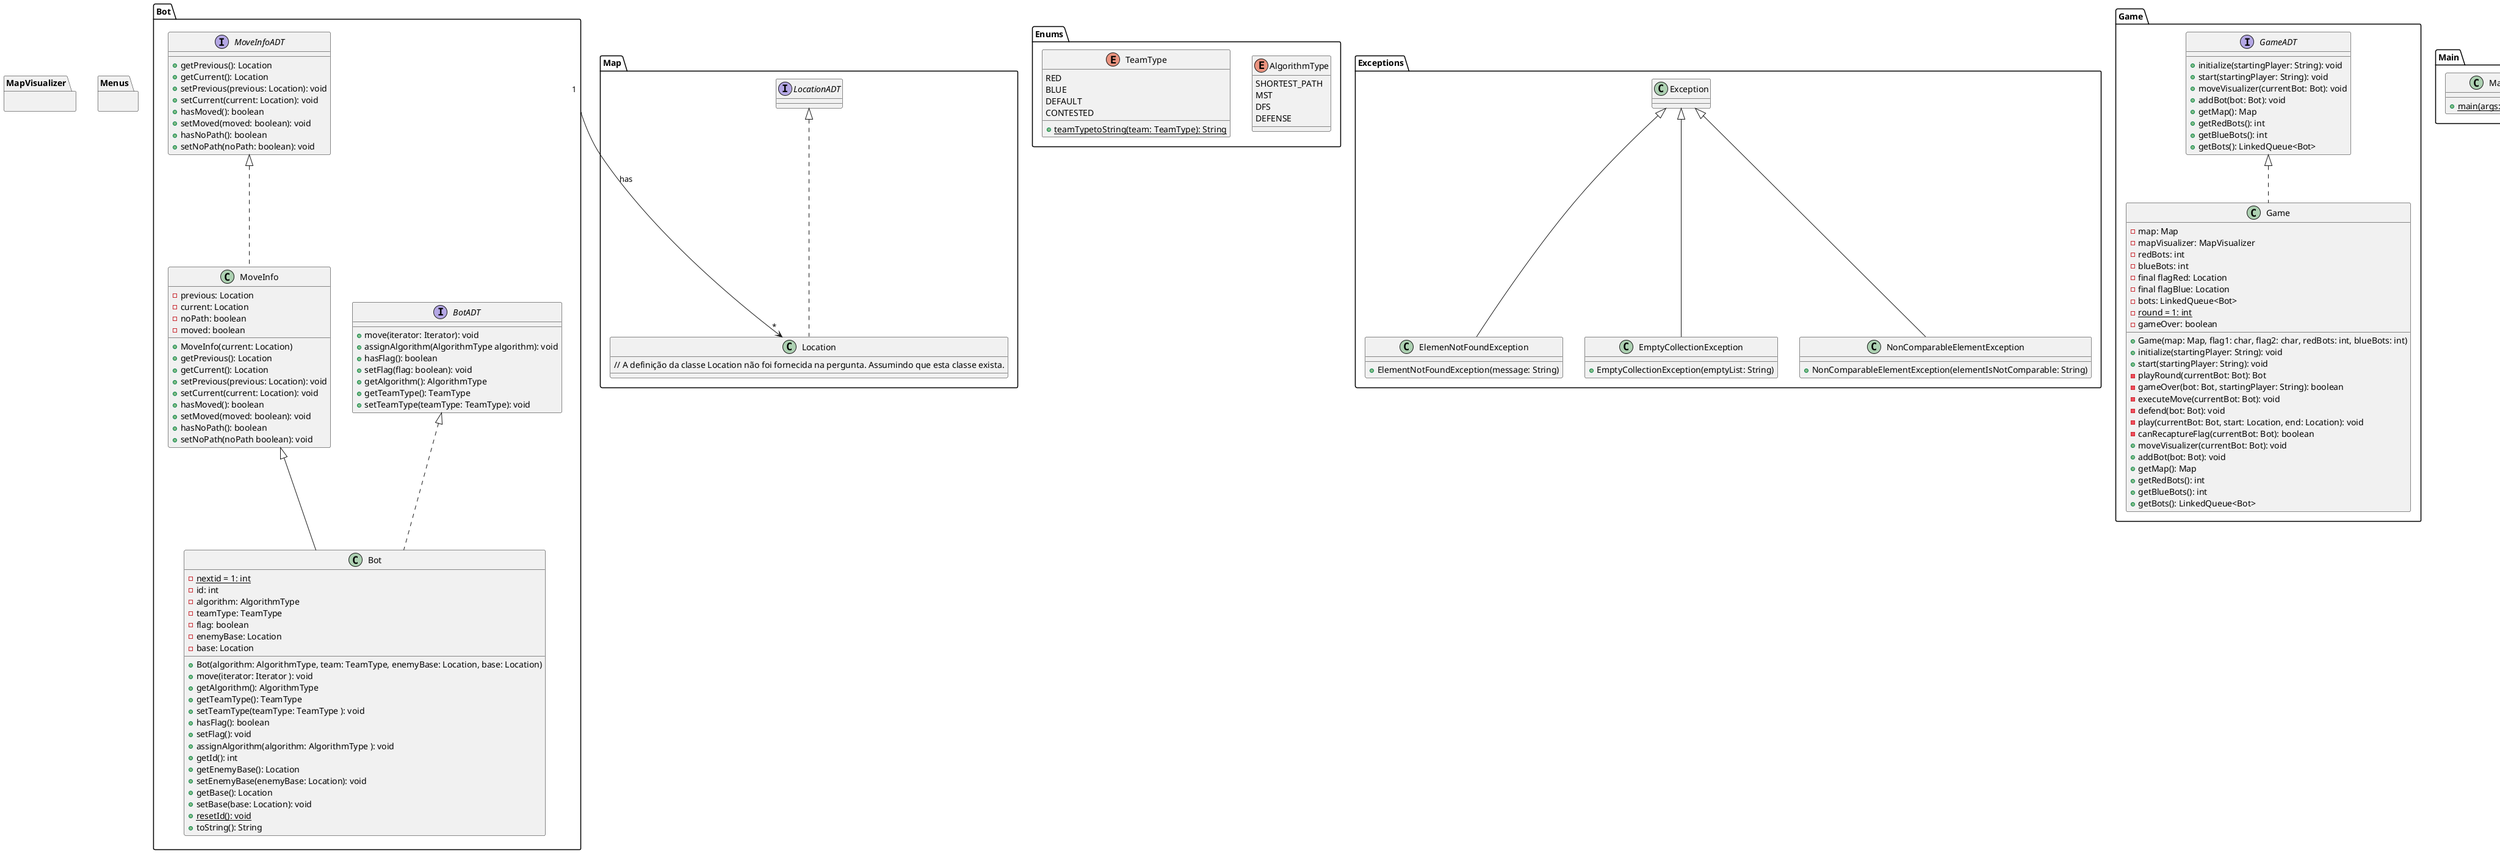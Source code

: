 @startuml
package Bot{

    interface BotADT{
        + move(iterator: Iterator): void
        + assignAlgorithm(AlgorithmType algorithm): void
        + hasFlag(): boolean
        + setFlag(flag: boolean): void
        + getAlgorithm(): AlgorithmType
        + getTeamType(): TeamType
        + setTeamType(teamType: TeamType): void
    }

    class Bot extends MoveInfo implements BotADT {
        - {static} nextid = 1: int
        - id: int
        - algorithm: AlgorithmType
        - teamType: TeamType
        - flag: boolean
        - enemyBase: Location
        - base: Location

        + Bot(algorithm: AlgorithmType, team: TeamType, enemyBase: Location, base: Location)
        + move(iterator: Iterator ): void
        + getAlgorithm(): AlgorithmType
        + getTeamType(): TeamType
        + setTeamType(teamType: TeamType ): void
        + hasFlag(): boolean
        + setFlag(): void
        + assignAlgorithm(algorithm: AlgorithmType ): void
        + getId(): int 
        + getEnemyBase(): Location
        + setEnemyBase(enemyBase: Location): void
        + getBase(): Location
        + setBase(base: Location): void
        + {static} resetId(): void
        + toString(): String  
    }

    interface MoveInfoADT{
        + getPrevious(): Location
        + getCurrent(): Location
        + setPrevious(previous: Location): void
        + setCurrent(current: Location): void
        + hasMoved(): boolean
        + setMoved(moved: boolean): void
        + hasNoPath(): boolean
        + setNoPath(noPath: boolean): void 
    }

    class MoveInfo implements MoveInfoADT {
        - previous: Location
        - current: Location
        - noPath: boolean
        - moved: boolean

        + MoveInfo(current: Location)
        + getPrevious(): Location
        + getCurrent(): Location
        + setPrevious(previous: Location): void
        + setCurrent(current: Location): void
        + hasMoved(): boolean
        + setMoved(moved: boolean): void
        + hasNoPath(): boolean
        + setNoPath(noPath boolean): void    
    }
}

package Enums{
    enum AlgorithmType {
        SHORTEST_PATH
        MST
        DFS
        DEFENSE
    }

    enum TeamType {
        RED 
        BLUE 
        DEFAULT 
        CONTESTED

        + {static} teamTypetoString(team: TeamType): String
    }
}

package Exceptions{
    class ElemenNotFoundException extends Exception{
        + ElementNotFoundException(message: String)
    }

    class EmptyCollectionException extends Exception{
        + EmptyCollectionException(emptyList: String)
    }

    class NonComparableElementException extends Exception{
        + NonComparableElementException(elementIsNotComparable: String)
    }
}

package Game{
    interface GameADT{
        + initialize(startingPlayer: String): void
        + start(startingPlayer: String): void
        + moveVisualizer(currentBot: Bot): void
        + addBot(bot: Bot): void
        + getMap(): Map 
        + getRedBots(): int
        + getBlueBots(): int      
        + getBots(): LinkedQueue<Bot>
    }

    class Game implements GameADT{
        - map: Map
        - mapVisualizer: MapVisualizer
        - redBots: int
        - blueBots: int
        - final flagRed: Location
        - final flagBlue: Location
        - bots: LinkedQueue<Bot>
        - {static} round = 1: int
        - gameOver: boolean

        + Game(map: Map, flag1: char, flag2: char, redBots: int, blueBots: int)
        + initialize(startingPlayer: String): void
        + start(startingPlayer: String): void
        - playRound(currentBot: Bot): Bot
        - gameOver(bot: Bot, startingPlayer: String): boolean
        - executeMove(currentBot: Bot): void
        - defend(bot: Bot): void
        - play(currentBot: Bot, start: Location, end: Location): void
        - canRecaptureFlag(currentBot: Bot): boolean
        + moveVisualizer(currentBot: Bot): void
        + addBot(bot: Bot): void
        + getMap(): Map 
        + getRedBots(): int
        + getBlueBots(): int      
        + getBots(): LinkedQueue<Bot>
    }
}

package Main{
    class MainMenus{
        + {static} main(args: String[]): void
    }
}

package Map{
    
    interface LocationADT{

    }
    
    
    class Location implements LocationADT{
        // A definição da classe Location não foi fornecida na pergunta. Assumindo que esta classe exista.
    }
}

package MapVisualizer{

}

package Menus{

}

Bot "1" --> "*" Location : has
 
@enduml
